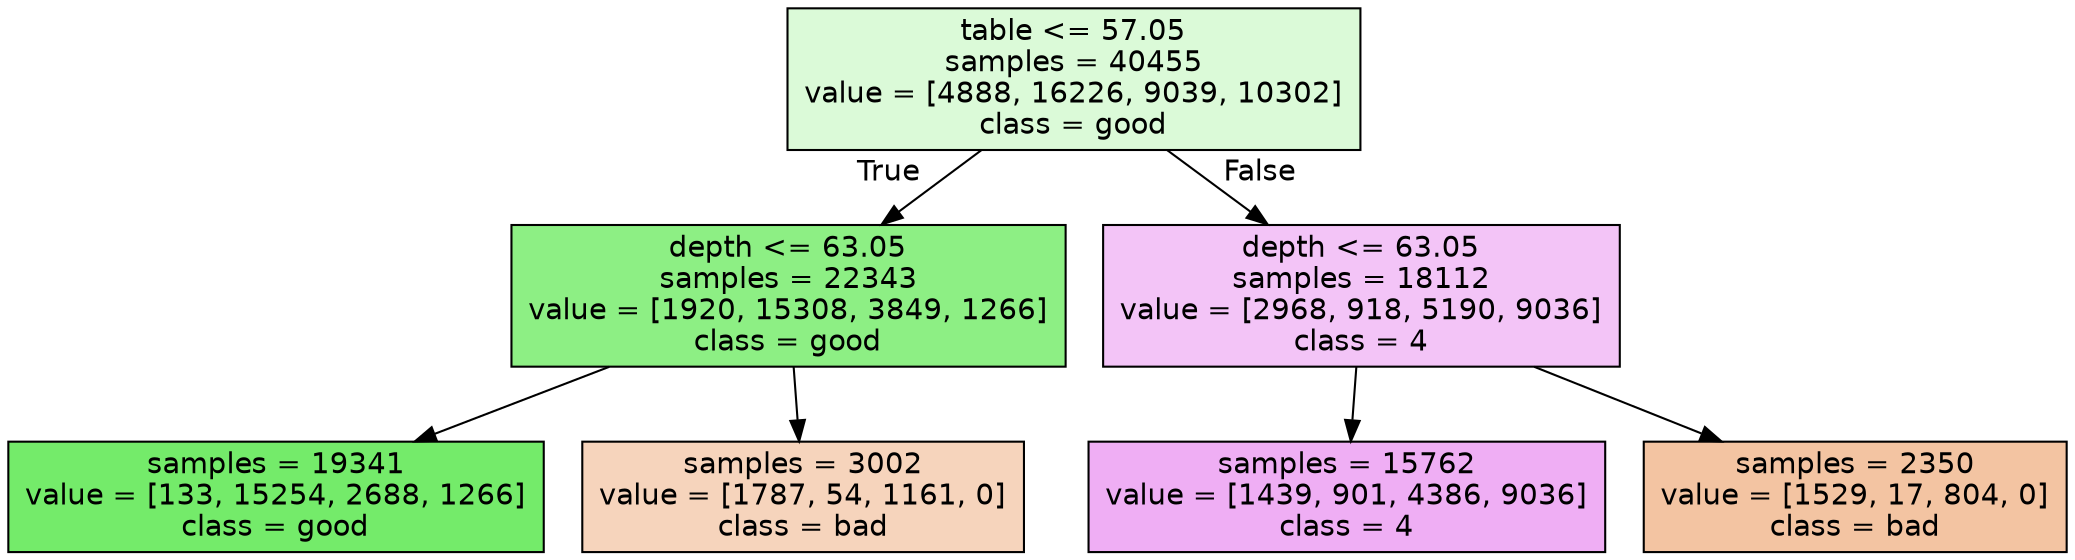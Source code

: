 digraph Tree {
node [shape=box, style="filled", color="black", fontname="helvetica"] ;
edge [fontname="helvetica"] ;
0 [label="table <= 57.05\nsamples = 40455\nvalue = [4888, 16226, 9039, 10302]\nclass = good", fillcolor="#dbfad8"] ;
1 [label="depth <= 63.05\nsamples = 22343\nvalue = [1920, 15308, 3849, 1266]\nclass = good", fillcolor="#8def84"] ;
0 -> 1 [labeldistance=2.5, labelangle=45, headlabel="True"] ;
2 [label="samples = 19341\nvalue = [133, 15254, 2688, 1266]\nclass = good", fillcolor="#74eb6a"] ;
1 -> 2 ;
3 [label="samples = 3002\nvalue = [1787, 54, 1161, 0]\nclass = bad", fillcolor="#f6d4bc"] ;
1 -> 3 ;
4 [label="depth <= 63.05\nsamples = 18112\nvalue = [2968, 918, 5190, 9036]\nclass = 4", fillcolor="#f3c4f7"] ;
0 -> 4 [labeldistance=2.5, labelangle=-45, headlabel="False"] ;
5 [label="samples = 15762\nvalue = [1439, 901, 4386, 9036]\nclass = 4", fillcolor="#efaef4"] ;
4 -> 5 ;
6 [label="samples = 2350\nvalue = [1529, 17, 804, 0]\nclass = bad", fillcolor="#f3c4a2"] ;
4 -> 6 ;
}